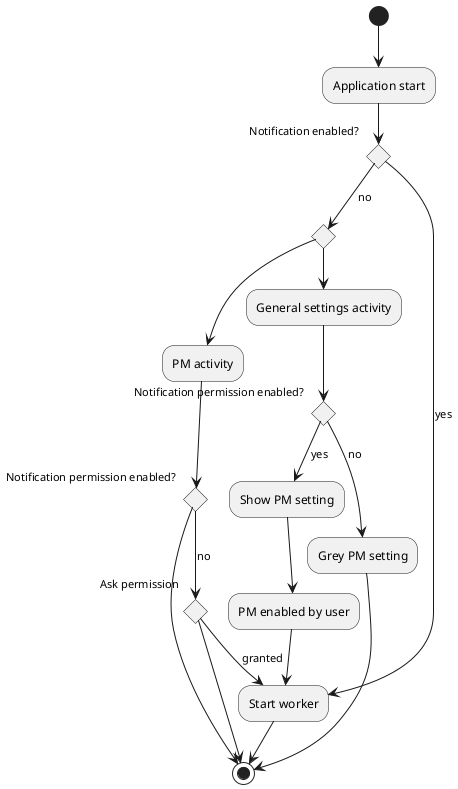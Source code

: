 @startuml How to start the worker
(*) --> Application start
if "Notification enabled?" then
    --> [yes] "Start worker"
    --> (*)
else
    --> [no] if "" then
        --> "PM activity"
        if "Notification permission enabled?" then
            --> [no] if "Ask permission" then
                        --> [granted] "Start worker"
                     else
                        --> (*)
                     endif
        else
            --> (*)
        endif
    else
        --> "General settings activity"
        if "Notification permission enabled?" then
            --> [yes] "Show PM setting"
            --> "PM enabled by user"
            --> "Start worker"
        else
            --> [no] "Grey PM setting"
            --> (*)
        endif
    endif

@enduml